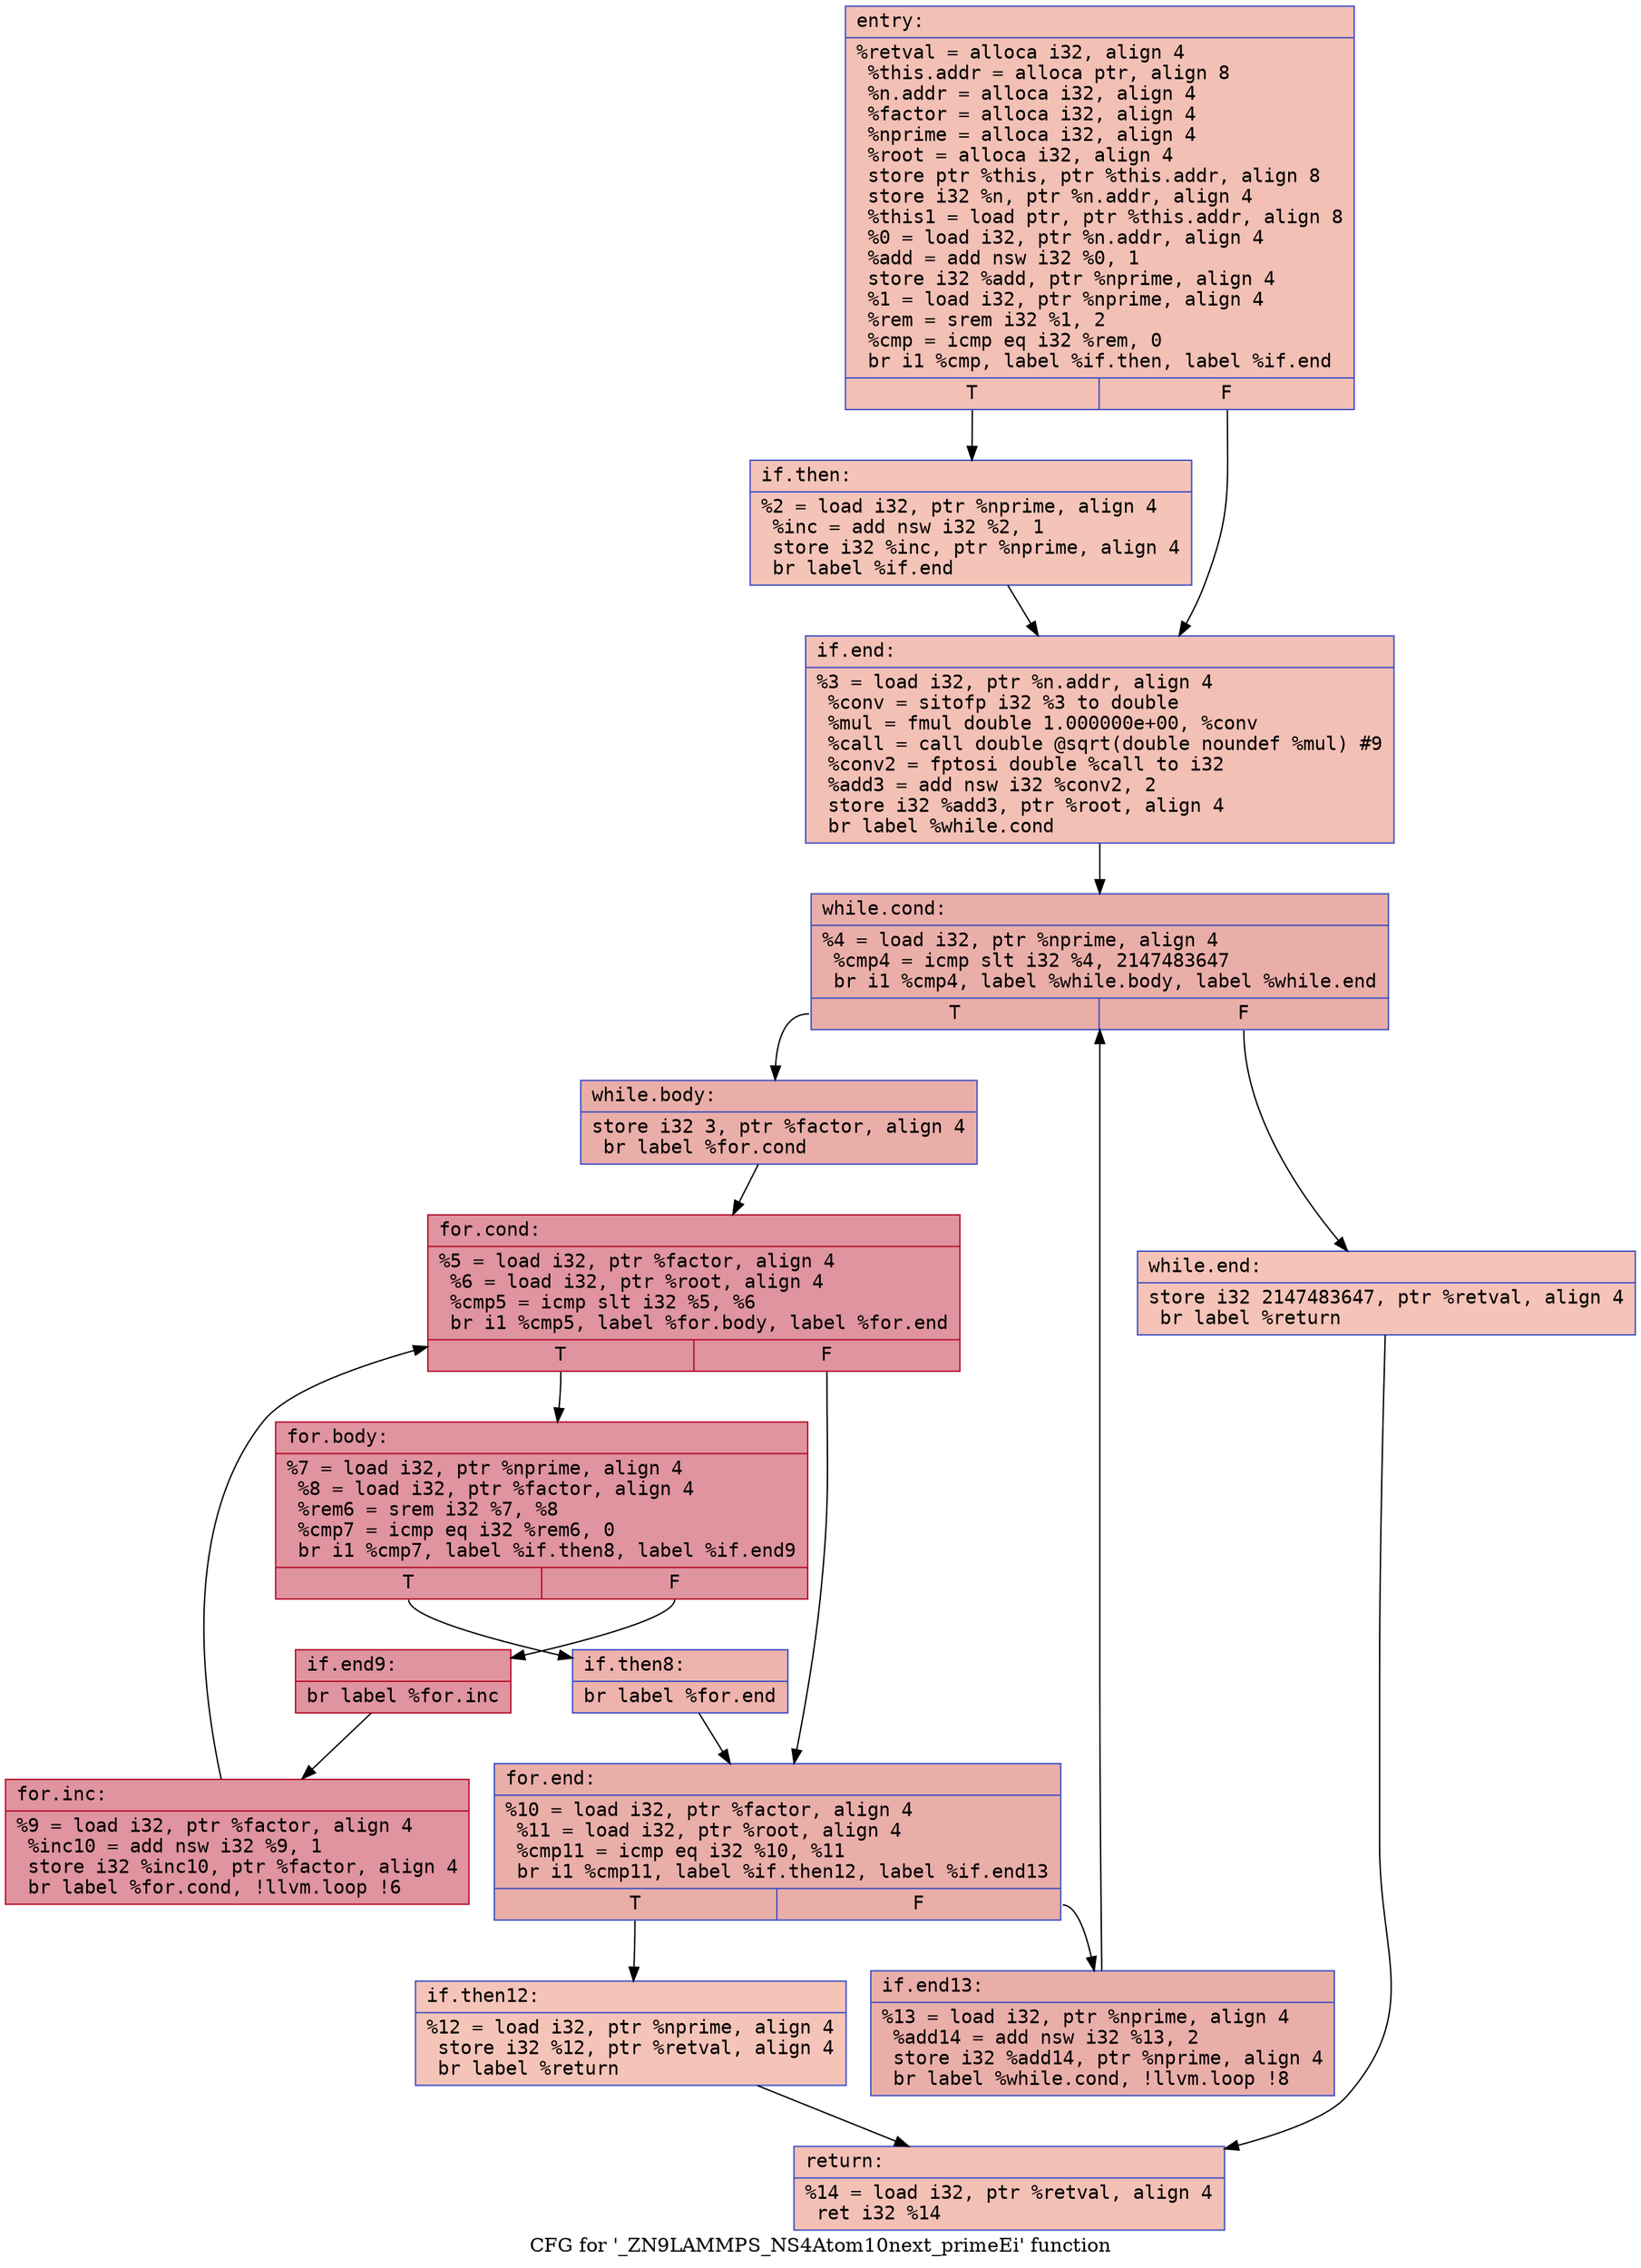 digraph "CFG for '_ZN9LAMMPS_NS4Atom10next_primeEi' function" {
	label="CFG for '_ZN9LAMMPS_NS4Atom10next_primeEi' function";

	Node0x562d54270de0 [shape=record,color="#3d50c3ff", style=filled, fillcolor="#e5705870" fontname="Courier",label="{entry:\l|  %retval = alloca i32, align 4\l  %this.addr = alloca ptr, align 8\l  %n.addr = alloca i32, align 4\l  %factor = alloca i32, align 4\l  %nprime = alloca i32, align 4\l  %root = alloca i32, align 4\l  store ptr %this, ptr %this.addr, align 8\l  store i32 %n, ptr %n.addr, align 4\l  %this1 = load ptr, ptr %this.addr, align 8\l  %0 = load i32, ptr %n.addr, align 4\l  %add = add nsw i32 %0, 1\l  store i32 %add, ptr %nprime, align 4\l  %1 = load i32, ptr %nprime, align 4\l  %rem = srem i32 %1, 2\l  %cmp = icmp eq i32 %rem, 0\l  br i1 %cmp, label %if.then, label %if.end\l|{<s0>T|<s1>F}}"];
	Node0x562d54270de0:s0 -> Node0x562d54271860[tooltip="entry -> if.then\nProbability 37.50%" ];
	Node0x562d54270de0:s1 -> Node0x562d542718d0[tooltip="entry -> if.end\nProbability 62.50%" ];
	Node0x562d54271860 [shape=record,color="#3d50c3ff", style=filled, fillcolor="#e97a5f70" fontname="Courier",label="{if.then:\l|  %2 = load i32, ptr %nprime, align 4\l  %inc = add nsw i32 %2, 1\l  store i32 %inc, ptr %nprime, align 4\l  br label %if.end\l}"];
	Node0x562d54271860 -> Node0x562d542718d0[tooltip="if.then -> if.end\nProbability 100.00%" ];
	Node0x562d542718d0 [shape=record,color="#3d50c3ff", style=filled, fillcolor="#e5705870" fontname="Courier",label="{if.end:\l|  %3 = load i32, ptr %n.addr, align 4\l  %conv = sitofp i32 %3 to double\l  %mul = fmul double 1.000000e+00, %conv\l  %call = call double @sqrt(double noundef %mul) #9\l  %conv2 = fptosi double %call to i32\l  %add3 = add nsw i32 %conv2, 2\l  store i32 %add3, ptr %root, align 4\l  br label %while.cond\l}"];
	Node0x562d542718d0 -> Node0x562d54272b90[tooltip="if.end -> while.cond\nProbability 100.00%" ];
	Node0x562d54272b90 [shape=record,color="#3d50c3ff", style=filled, fillcolor="#d0473d70" fontname="Courier",label="{while.cond:\l|  %4 = load i32, ptr %nprime, align 4\l  %cmp4 = icmp slt i32 %4, 2147483647\l  br i1 %cmp4, label %while.body, label %while.end\l|{<s0>T|<s1>F}}"];
	Node0x562d54272b90:s0 -> Node0x562d54272de0[tooltip="while.cond -> while.body\nProbability 96.88%" ];
	Node0x562d54272b90:s1 -> Node0x562d54272e60[tooltip="while.cond -> while.end\nProbability 3.12%" ];
	Node0x562d54272de0 [shape=record,color="#3d50c3ff", style=filled, fillcolor="#d0473d70" fontname="Courier",label="{while.body:\l|  store i32 3, ptr %factor, align 4\l  br label %for.cond\l}"];
	Node0x562d54272de0 -> Node0x562d54273350[tooltip="while.body -> for.cond\nProbability 100.00%" ];
	Node0x562d54273350 [shape=record,color="#b70d28ff", style=filled, fillcolor="#b70d2870" fontname="Courier",label="{for.cond:\l|  %5 = load i32, ptr %factor, align 4\l  %6 = load i32, ptr %root, align 4\l  %cmp5 = icmp slt i32 %5, %6\l  br i1 %cmp5, label %for.body, label %for.end\l|{<s0>T|<s1>F}}"];
	Node0x562d54273350:s0 -> Node0x562d542735f0[tooltip="for.cond -> for.body\nProbability 96.88%" ];
	Node0x562d54273350:s1 -> Node0x562d54273670[tooltip="for.cond -> for.end\nProbability 3.12%" ];
	Node0x562d542735f0 [shape=record,color="#b70d28ff", style=filled, fillcolor="#b70d2870" fontname="Courier",label="{for.body:\l|  %7 = load i32, ptr %nprime, align 4\l  %8 = load i32, ptr %factor, align 4\l  %rem6 = srem i32 %7, %8\l  %cmp7 = icmp eq i32 %rem6, 0\l  br i1 %cmp7, label %if.then8, label %if.end9\l|{<s0>T|<s1>F}}"];
	Node0x562d542735f0:s0 -> Node0x562d542739f0[tooltip="for.body -> if.then8\nProbability 3.12%" ];
	Node0x562d542735f0:s1 -> Node0x562d54273a70[tooltip="for.body -> if.end9\nProbability 96.88%" ];
	Node0x562d542739f0 [shape=record,color="#3d50c3ff", style=filled, fillcolor="#d6524470" fontname="Courier",label="{if.then8:\l|  br label %for.end\l}"];
	Node0x562d542739f0 -> Node0x562d54273670[tooltip="if.then8 -> for.end\nProbability 100.00%" ];
	Node0x562d54273a70 [shape=record,color="#b70d28ff", style=filled, fillcolor="#b70d2870" fontname="Courier",label="{if.end9:\l|  br label %for.inc\l}"];
	Node0x562d54273a70 -> Node0x562d54273c60[tooltip="if.end9 -> for.inc\nProbability 100.00%" ];
	Node0x562d54273c60 [shape=record,color="#b70d28ff", style=filled, fillcolor="#b70d2870" fontname="Courier",label="{for.inc:\l|  %9 = load i32, ptr %factor, align 4\l  %inc10 = add nsw i32 %9, 1\l  store i32 %inc10, ptr %factor, align 4\l  br label %for.cond, !llvm.loop !6\l}"];
	Node0x562d54273c60 -> Node0x562d54273350[tooltip="for.inc -> for.cond\nProbability 100.00%" ];
	Node0x562d54273670 [shape=record,color="#3d50c3ff", style=filled, fillcolor="#d0473d70" fontname="Courier",label="{for.end:\l|  %10 = load i32, ptr %factor, align 4\l  %11 = load i32, ptr %root, align 4\l  %cmp11 = icmp eq i32 %10, %11\l  br i1 %cmp11, label %if.then12, label %if.end13\l|{<s0>T|<s1>F}}"];
	Node0x562d54273670:s0 -> Node0x562d54274200[tooltip="for.end -> if.then12\nProbability 3.12%" ];
	Node0x562d54273670:s1 -> Node0x562d54274280[tooltip="for.end -> if.end13\nProbability 96.88%" ];
	Node0x562d54274200 [shape=record,color="#3d50c3ff", style=filled, fillcolor="#e97a5f70" fontname="Courier",label="{if.then12:\l|  %12 = load i32, ptr %nprime, align 4\l  store i32 %12, ptr %retval, align 4\l  br label %return\l}"];
	Node0x562d54274200 -> Node0x562d542744d0[tooltip="if.then12 -> return\nProbability 100.00%" ];
	Node0x562d54274280 [shape=record,color="#3d50c3ff", style=filled, fillcolor="#d0473d70" fontname="Courier",label="{if.end13:\l|  %13 = load i32, ptr %nprime, align 4\l  %add14 = add nsw i32 %13, 2\l  store i32 %add14, ptr %nprime, align 4\l  br label %while.cond, !llvm.loop !8\l}"];
	Node0x562d54274280 -> Node0x562d54272b90[tooltip="if.end13 -> while.cond\nProbability 100.00%" ];
	Node0x562d54272e60 [shape=record,color="#3d50c3ff", style=filled, fillcolor="#e8765c70" fontname="Courier",label="{while.end:\l|  store i32 2147483647, ptr %retval, align 4\l  br label %return\l}"];
	Node0x562d54272e60 -> Node0x562d542744d0[tooltip="while.end -> return\nProbability 100.00%" ];
	Node0x562d542744d0 [shape=record,color="#3d50c3ff", style=filled, fillcolor="#e5705870" fontname="Courier",label="{return:\l|  %14 = load i32, ptr %retval, align 4\l  ret i32 %14\l}"];
}
